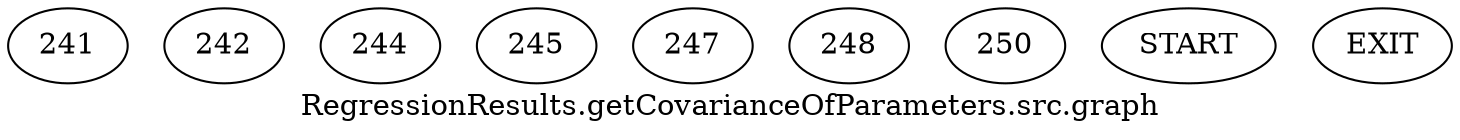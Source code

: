 /* --------------------------------------------------- */
/* Generated by Dr. Garbage Control Flow Graph Factory */
/* http://www.drgarbage.com                            */
/* Version: 4.5.0.201508311741                         */
/* Retrieved on: 2020-01-07 10:22:00.768               */
/* --------------------------------------------------- */
digraph "RegressionResults.getCovarianceOfParameters.src.graph" {
 graph [label="RegressionResults.getCovarianceOfParameters.src.graph"];
 2 [label="241" ]
 3 [label="242" ]
 4 [label="244" ]
 5 [label="245" ]
 6 [label="247" ]
 7 [label="248" ]
 8 [label="250" ]
 9 [label="START" ]
 10 [label="EXIT" ]
 9  2
 2  3
 2  4
 4  5
 4  6
 6  7
 6  8
 3  10
 5  10
 7  10
 8  10
}
